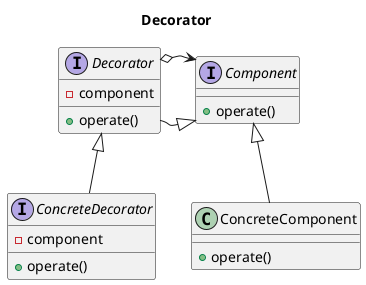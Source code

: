 @startuml
title Decorator

interface Component {
  +operate()
}

class ConcreteComponent {
  +operate()
}

interface Decorator {
  -component
  +operate()
}

interface ConcreteDecorator {
  -component
  +operate()
}

Component <|-- ConcreteComponent
Component <|-- Decorator
Component <-l-o Decorator
Decorator <|-- ConcreteDecorator

@enduml